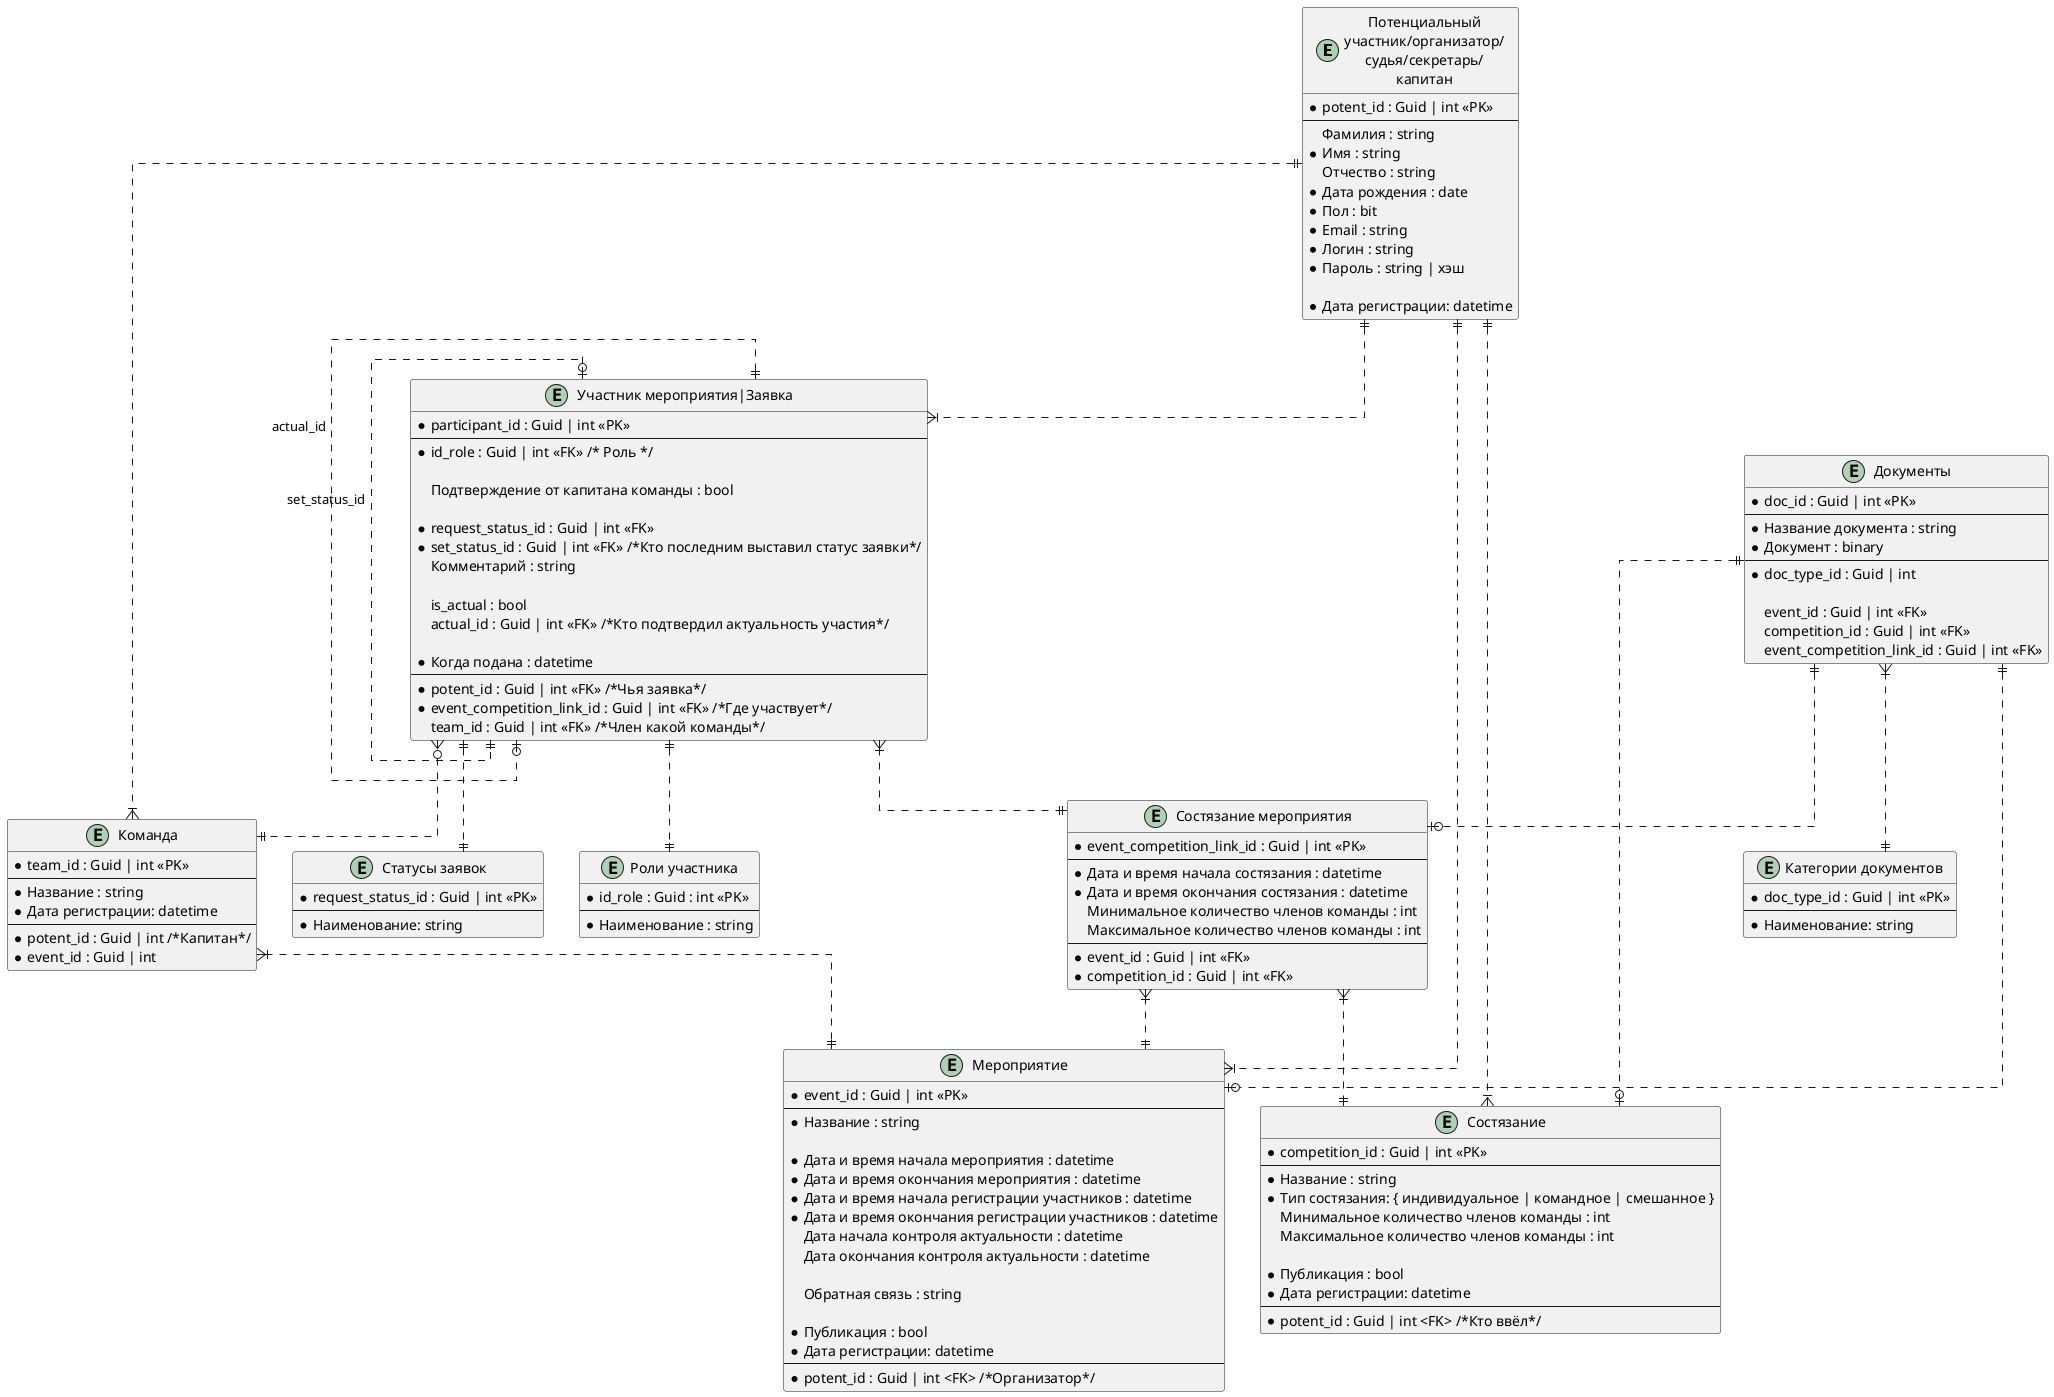 @startuml
skinparam linetype ortho


entity "Потенциальный\nучастник/организатор/\nсудья/секретарь/\nкапитан" as potent {
	* potent_id : Guid | int <<PK>>
	--
	Фамилия : string
	* Имя : string
	Отчество : string
	* Дата рождения : date
	* Пол : bit
	* Email : string
	* Логин : string
	* Пароль : string | хэш

	* Дата регистрации: datetime
}

together {

	entity "Документы" as documentation {
		* doc_id : Guid | int <<PK>>
		--
		* Название документа : string
		* Документ : binary
		--
		* doc_type_id : Guid | int
		
		event_id : Guid | int <<FK>>
		competition_id : Guid | int <<FK>>
		event_competition_link_id : Guid | int <<FK>>
	}

	entity "Категории документов" as documentation_type {
		* doc_type_id : Guid | int <<PK>>
		--
		* Наименование: string
	}
}

together {

	entity "Мероприятие" as event {
		* event_id : Guid | int <<PK>>
		--
		* Название : string

		* Дата и время начала мероприятия : datetime
		* Дата и время окончания мероприятия : datetime
		* Дата и время начала регистрации участников : datetime
		* Дата и время окончания регистрации участников : datetime
		Дата начала контроля актуальности : datetime
		Дата окончания контроля актуальности : datetime

		Обратная связь : string

		* Публикация : bool
		* Дата регистрации: datetime
		--
		* potent_id : Guid | int <FK> /*Организатор*/
	}

	entity "Состязание" as competition {
		* competition_id : Guid | int <<PK>>
		--
		* Название : string
		* Тип состязания: { индивидуальное | командное | смешанное }
		Минимальное количество членов команды : int
		Максимальное количество членов команды : int
		
		* Публикация : bool
		* Дата регистрации: datetime
		--
		* potent_id : Guid | int <FK> /*Кто ввёл*/
	}

	' Связь многие-ко-многим между "Мероприятием" и "Состязанием"
	' Возможно схлопнется с "Состязанием". А пока состязание выступает в роли шаблона.
	entity "Состязание мероприятия" as event_competition_link {
		* event_competition_link_id : Guid | int <<PK>>
		--
		* Дата и время начала состязания : datetime
		* Дата и время окончания состязания : datetime
		Минимальное количество членов команды : int
		Максимальное количество членов команды : int	
		--
		* event_id : Guid | int <<FK>>
		* competition_id : Guid | int <<FK>>
	}

}

' На созвоне от 23.03.2025 решили, что команды будут пересоздаваться для каждого мероприятия
entity "Команда" as team {
	* team_id : Guid | int <<PK>>
	--
	* Название : string
	* Дата регистрации: datetime
	--
	* potent_id : Guid | int /*Капитан*/
	* event_id : Guid | int
}

together {

	' Связь многие-ко-многим между "Мероприятием" и "Потенциальным участником"
	' А заодно - заявка на участие в конкретном состязании мероприятия
	entity "Участник мероприятия|Заявка" as participant {
		* participant_id : Guid | int <<PK>>
		--
		* id_role : Guid | int <<FK>> /* Роль */
			
		Подтверждение от капитана команды : bool
		
		* request_status_id : Guid | int <<FK>>
		* set_status_id : Guid | int <<FK>> /*Кто последним выставил статус заявки*/
		Комментарий : string

		is_actual : bool
		actual_id : Guid | int <<FK>> /*Кто подтвердил актуальность участия*/
		
		* Когда подана : datetime
		--
		* potent_id : Guid | int <<FK>> /*Чья заявка*/
		* event_competition_link_id : Guid | int <<FK>> /*Где участвует*/
		team_id : Guid | int <<FK>> /*Член какой команды*/
	}

	' Справочник ролей. Пока только четыре: обычный участник; главный судья; судья; секретарь
	entity "Роли участника" as roles {
		* id_role : Guid : int <<PK>>
		--
		* Наименование : string
	}

	' Справочник статусов заявок. Пока только : подана; принята на рассмотрение; одобрена; отклонена
	entity "Статусы заявок" as request_status {
		* request_status_id : Guid | int <<PK>>
		--
		* Наименование: string
	}
}


documentation }|..|| documentation_type
documentation ||..o| event
documentation ||..o| competition
documentation ||..o| event_competition_link

event_competition_link }|..|| competition
event_competition_link }|..|| event

potent ||..|{ team
potent ||..|{ participant
potent ||..|{ event
potent ||..|{ competition

team }|..|| event

participant }|..|| event_competition_link
participant }o..|| team
participant |o.right.|| participant : set_status_id
participant |o.left.|| participant : actual_id
participant ||..|| roles
participant ||..|| request_status

@enduml